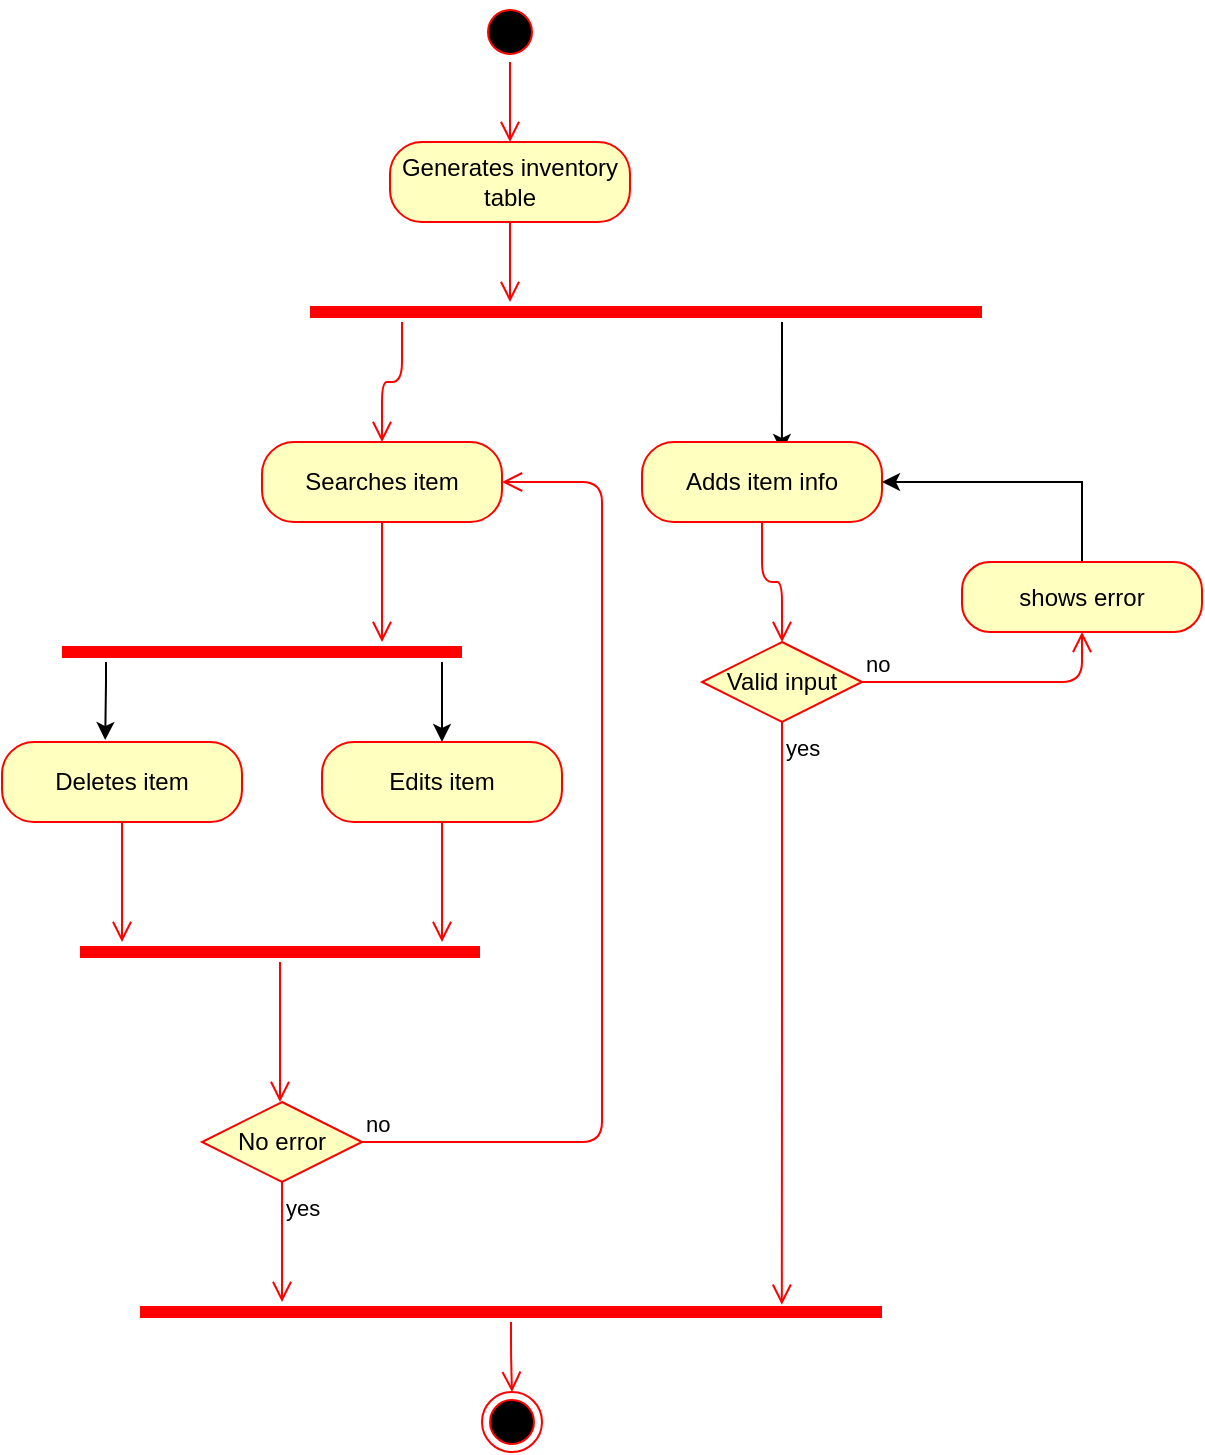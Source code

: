 <mxfile version="13.0.8" type="github"><diagram id="7APislnQlt77e1uDEAZM" name="Page-1"><mxGraphModel dx="1038" dy="548" grid="1" gridSize="10" guides="1" tooltips="1" connect="1" arrows="1" fold="1" page="1" pageScale="1" pageWidth="827" pageHeight="1169" math="0" shadow="0"><root><mxCell id="0"/><mxCell id="1" parent="0"/><mxCell id="uLCUJZCj_lIwDqASxAaF-28" value="" style="ellipse;html=1;shape=startState;fillColor=#000000;strokeColor=#ff0000;" vertex="1" parent="1"><mxGeometry x="399" y="10" width="30" height="30" as="geometry"/></mxCell><mxCell id="uLCUJZCj_lIwDqASxAaF-29" value="" style="edgeStyle=orthogonalEdgeStyle;html=1;verticalAlign=bottom;endArrow=open;endSize=8;strokeColor=#ff0000;" edge="1" source="uLCUJZCj_lIwDqASxAaF-28" parent="1"><mxGeometry relative="1" as="geometry"><mxPoint x="414" y="80" as="targetPoint"/></mxGeometry></mxCell><mxCell id="uLCUJZCj_lIwDqASxAaF-30" value="Generates inventory table" style="rounded=1;whiteSpace=wrap;html=1;arcSize=40;fontColor=#000000;fillColor=#ffffc0;strokeColor=#ff0000;" vertex="1" parent="1"><mxGeometry x="354" y="80" width="120" height="40" as="geometry"/></mxCell><mxCell id="uLCUJZCj_lIwDqASxAaF-31" value="" style="edgeStyle=orthogonalEdgeStyle;html=1;verticalAlign=bottom;endArrow=open;endSize=8;strokeColor=#ff0000;" edge="1" source="uLCUJZCj_lIwDqASxAaF-30" parent="1"><mxGeometry relative="1" as="geometry"><mxPoint x="414" y="160" as="targetPoint"/><Array as="points"><mxPoint x="414" y="160"/><mxPoint x="414" y="160"/></Array></mxGeometry></mxCell><mxCell id="uLCUJZCj_lIwDqASxAaF-68" style="edgeStyle=orthogonalEdgeStyle;rounded=0;orthogonalLoop=1;jettySize=auto;html=1;entryX=0.583;entryY=0.125;entryDx=0;entryDy=0;entryPerimeter=0;" edge="1" parent="1" source="uLCUJZCj_lIwDqASxAaF-32" target="uLCUJZCj_lIwDqASxAaF-39"><mxGeometry relative="1" as="geometry"><Array as="points"><mxPoint x="550" y="180"/><mxPoint x="550" y="180"/></Array></mxGeometry></mxCell><mxCell id="uLCUJZCj_lIwDqASxAaF-32" value="" style="shape=line;html=1;strokeWidth=6;strokeColor=#ff0000;" vertex="1" parent="1"><mxGeometry x="314" y="160" width="336" height="10" as="geometry"/></mxCell><mxCell id="uLCUJZCj_lIwDqASxAaF-33" value="" style="edgeStyle=orthogonalEdgeStyle;html=1;verticalAlign=bottom;endArrow=open;endSize=8;strokeColor=#ff0000;" edge="1" source="uLCUJZCj_lIwDqASxAaF-34" parent="1"><mxGeometry relative="1" as="geometry"><mxPoint x="350" y="240" as="targetPoint"/><Array as="points"><mxPoint x="350" y="240"/></Array></mxGeometry></mxCell><mxCell id="uLCUJZCj_lIwDqASxAaF-35" value="" style="edgeStyle=orthogonalEdgeStyle;html=1;verticalAlign=bottom;endArrow=open;endSize=8;strokeColor=#ff0000;" edge="1" source="uLCUJZCj_lIwDqASxAaF-34" parent="1" target="uLCUJZCj_lIwDqASxAaF-42"><mxGeometry relative="1" as="geometry"><mxPoint x="330" y="340" as="targetPoint"/><Array as="points"><mxPoint x="330" y="340"/></Array></mxGeometry></mxCell><mxCell id="uLCUJZCj_lIwDqASxAaF-34" value="Searches item" style="rounded=1;whiteSpace=wrap;html=1;arcSize=40;fontColor=#000000;fillColor=#ffffc0;strokeColor=#ff0000;" vertex="1" parent="1"><mxGeometry x="290" y="230" width="120" height="40" as="geometry"/></mxCell><mxCell id="uLCUJZCj_lIwDqASxAaF-38" value="" style="edgeStyle=orthogonalEdgeStyle;html=1;verticalAlign=bottom;endArrow=open;endSize=8;strokeColor=#ff0000;" edge="1" parent="1" source="uLCUJZCj_lIwDqASxAaF-32" target="uLCUJZCj_lIwDqASxAaF-34"><mxGeometry relative="1" as="geometry"><mxPoint x="350" y="240" as="targetPoint"/><mxPoint x="350" y="170" as="sourcePoint"/><Array as="points"><mxPoint x="360" y="200"/><mxPoint x="350" y="200"/></Array></mxGeometry></mxCell><mxCell id="uLCUJZCj_lIwDqASxAaF-39" value="Adds item info" style="rounded=1;whiteSpace=wrap;html=1;arcSize=40;fontColor=#000000;fillColor=#ffffc0;strokeColor=#ff0000;" vertex="1" parent="1"><mxGeometry x="480" y="230" width="120" height="40" as="geometry"/></mxCell><mxCell id="uLCUJZCj_lIwDqASxAaF-40" value="" style="edgeStyle=orthogonalEdgeStyle;html=1;verticalAlign=bottom;endArrow=open;endSize=8;strokeColor=#ff0000;entryX=0.5;entryY=0;entryDx=0;entryDy=0;" edge="1" source="uLCUJZCj_lIwDqASxAaF-39" parent="1" target="uLCUJZCj_lIwDqASxAaF-62"><mxGeometry relative="1" as="geometry"><mxPoint x="490" y="330" as="targetPoint"/></mxGeometry></mxCell><mxCell id="uLCUJZCj_lIwDqASxAaF-49" style="edgeStyle=orthogonalEdgeStyle;rounded=0;orthogonalLoop=1;jettySize=auto;html=1;entryX=0.43;entryY=-0.025;entryDx=0;entryDy=0;entryPerimeter=0;" edge="1" parent="1" source="uLCUJZCj_lIwDqASxAaF-42" target="uLCUJZCj_lIwDqASxAaF-43"><mxGeometry relative="1" as="geometry"><Array as="points"><mxPoint x="212" y="350"/><mxPoint x="212" y="350"/></Array></mxGeometry></mxCell><mxCell id="uLCUJZCj_lIwDqASxAaF-50" style="edgeStyle=orthogonalEdgeStyle;rounded=0;orthogonalLoop=1;jettySize=auto;html=1;" edge="1" parent="1" source="uLCUJZCj_lIwDqASxAaF-42" target="uLCUJZCj_lIwDqASxAaF-45"><mxGeometry relative="1" as="geometry"><Array as="points"><mxPoint x="380" y="350"/><mxPoint x="380" y="350"/></Array></mxGeometry></mxCell><mxCell id="uLCUJZCj_lIwDqASxAaF-42" value="" style="shape=line;html=1;strokeWidth=6;strokeColor=#ff0000;" vertex="1" parent="1"><mxGeometry x="190" y="330" width="200" height="10" as="geometry"/></mxCell><mxCell id="uLCUJZCj_lIwDqASxAaF-43" value="Deletes item" style="rounded=1;whiteSpace=wrap;html=1;arcSize=40;fontColor=#000000;fillColor=#ffffc0;strokeColor=#ff0000;" vertex="1" parent="1"><mxGeometry x="160" y="380" width="120" height="40" as="geometry"/></mxCell><mxCell id="uLCUJZCj_lIwDqASxAaF-44" value="" style="edgeStyle=orthogonalEdgeStyle;html=1;verticalAlign=bottom;endArrow=open;endSize=8;strokeColor=#ff0000;" edge="1" source="uLCUJZCj_lIwDqASxAaF-43" parent="1"><mxGeometry relative="1" as="geometry"><mxPoint x="220" y="480" as="targetPoint"/></mxGeometry></mxCell><mxCell id="uLCUJZCj_lIwDqASxAaF-45" value="Edits item" style="rounded=1;whiteSpace=wrap;html=1;arcSize=40;fontColor=#000000;fillColor=#ffffc0;strokeColor=#ff0000;" vertex="1" parent="1"><mxGeometry x="320" y="380" width="120" height="40" as="geometry"/></mxCell><mxCell id="uLCUJZCj_lIwDqASxAaF-46" value="" style="edgeStyle=orthogonalEdgeStyle;html=1;verticalAlign=bottom;endArrow=open;endSize=8;strokeColor=#ff0000;" edge="1" source="uLCUJZCj_lIwDqASxAaF-45" parent="1"><mxGeometry relative="1" as="geometry"><mxPoint x="380" y="480" as="targetPoint"/></mxGeometry></mxCell><mxCell id="uLCUJZCj_lIwDqASxAaF-51" value="" style="shape=line;html=1;strokeWidth=6;strokeColor=#ff0000;" vertex="1" parent="1"><mxGeometry x="199" y="480" width="200" height="10" as="geometry"/></mxCell><mxCell id="uLCUJZCj_lIwDqASxAaF-52" value="" style="edgeStyle=orthogonalEdgeStyle;html=1;verticalAlign=bottom;endArrow=open;endSize=8;strokeColor=#ff0000;" edge="1" source="uLCUJZCj_lIwDqASxAaF-51" parent="1"><mxGeometry relative="1" as="geometry"><mxPoint x="299" y="560" as="targetPoint"/></mxGeometry></mxCell><mxCell id="uLCUJZCj_lIwDqASxAaF-53" value="No error" style="rhombus;whiteSpace=wrap;html=1;fillColor=#ffffc0;strokeColor=#ff0000;" vertex="1" parent="1"><mxGeometry x="260" y="560" width="80" height="40" as="geometry"/></mxCell><mxCell id="uLCUJZCj_lIwDqASxAaF-54" value="no" style="edgeStyle=orthogonalEdgeStyle;html=1;align=left;verticalAlign=bottom;endArrow=open;endSize=8;strokeColor=#ff0000;" edge="1" source="uLCUJZCj_lIwDqASxAaF-53" parent="1" target="uLCUJZCj_lIwDqASxAaF-34"><mxGeometry x="-1" relative="1" as="geometry"><mxPoint x="470" y="330" as="targetPoint"/><Array as="points"><mxPoint x="460" y="580"/><mxPoint x="460" y="250"/></Array></mxGeometry></mxCell><mxCell id="uLCUJZCj_lIwDqASxAaF-55" value="yes" style="edgeStyle=orthogonalEdgeStyle;html=1;align=left;verticalAlign=top;endArrow=open;endSize=8;strokeColor=#ff0000;" edge="1" source="uLCUJZCj_lIwDqASxAaF-53" parent="1"><mxGeometry x="-1" relative="1" as="geometry"><mxPoint x="300" y="660" as="targetPoint"/><mxPoint as="offset"/></mxGeometry></mxCell><mxCell id="uLCUJZCj_lIwDqASxAaF-56" value="" style="shape=line;html=1;strokeWidth=6;strokeColor=#ff0000;" vertex="1" parent="1"><mxGeometry x="229" y="660" width="371" height="10" as="geometry"/></mxCell><mxCell id="uLCUJZCj_lIwDqASxAaF-57" value="" style="edgeStyle=orthogonalEdgeStyle;html=1;verticalAlign=bottom;endArrow=open;endSize=8;strokeColor=#ff0000;" edge="1" source="uLCUJZCj_lIwDqASxAaF-56" parent="1" target="uLCUJZCj_lIwDqASxAaF-69"><mxGeometry relative="1" as="geometry"><mxPoint x="415" y="720" as="targetPoint"/></mxGeometry></mxCell><mxCell id="uLCUJZCj_lIwDqASxAaF-62" value="Valid input" style="rhombus;whiteSpace=wrap;html=1;fillColor=#ffffc0;strokeColor=#ff0000;" vertex="1" parent="1"><mxGeometry x="510" y="330" width="80" height="40" as="geometry"/></mxCell><mxCell id="uLCUJZCj_lIwDqASxAaF-63" value="no" style="edgeStyle=orthogonalEdgeStyle;html=1;align=left;verticalAlign=bottom;endArrow=open;endSize=8;strokeColor=#ff0000;entryX=0.5;entryY=1;entryDx=0;entryDy=0;" edge="1" source="uLCUJZCj_lIwDqASxAaF-62" parent="1" target="uLCUJZCj_lIwDqASxAaF-65"><mxGeometry x="-1" relative="1" as="geometry"><mxPoint x="690" y="350" as="targetPoint"/></mxGeometry></mxCell><mxCell id="uLCUJZCj_lIwDqASxAaF-64" value="yes" style="edgeStyle=orthogonalEdgeStyle;html=1;align=left;verticalAlign=top;endArrow=open;endSize=8;strokeColor=#ff0000;entryX=0.865;entryY=0.14;entryDx=0;entryDy=0;entryPerimeter=0;" edge="1" source="uLCUJZCj_lIwDqASxAaF-62" parent="1" target="uLCUJZCj_lIwDqASxAaF-56"><mxGeometry x="-1" relative="1" as="geometry"><mxPoint x="550" y="640" as="targetPoint"/></mxGeometry></mxCell><mxCell id="uLCUJZCj_lIwDqASxAaF-67" style="edgeStyle=orthogonalEdgeStyle;rounded=0;orthogonalLoop=1;jettySize=auto;html=1;entryX=1;entryY=0.5;entryDx=0;entryDy=0;" edge="1" parent="1" source="uLCUJZCj_lIwDqASxAaF-65" target="uLCUJZCj_lIwDqASxAaF-39"><mxGeometry relative="1" as="geometry"><Array as="points"><mxPoint x="700" y="250"/></Array></mxGeometry></mxCell><mxCell id="uLCUJZCj_lIwDqASxAaF-65" value="shows error" style="rounded=1;whiteSpace=wrap;html=1;arcSize=40;fontColor=#000000;fillColor=#ffffc0;strokeColor=#ff0000;" vertex="1" parent="1"><mxGeometry x="640" y="290" width="120" height="35" as="geometry"/></mxCell><mxCell id="uLCUJZCj_lIwDqASxAaF-69" value="" style="ellipse;html=1;shape=endState;fillColor=#000000;strokeColor=#ff0000;" vertex="1" parent="1"><mxGeometry x="400" y="705" width="30" height="30" as="geometry"/></mxCell></root></mxGraphModel></diagram></mxfile>